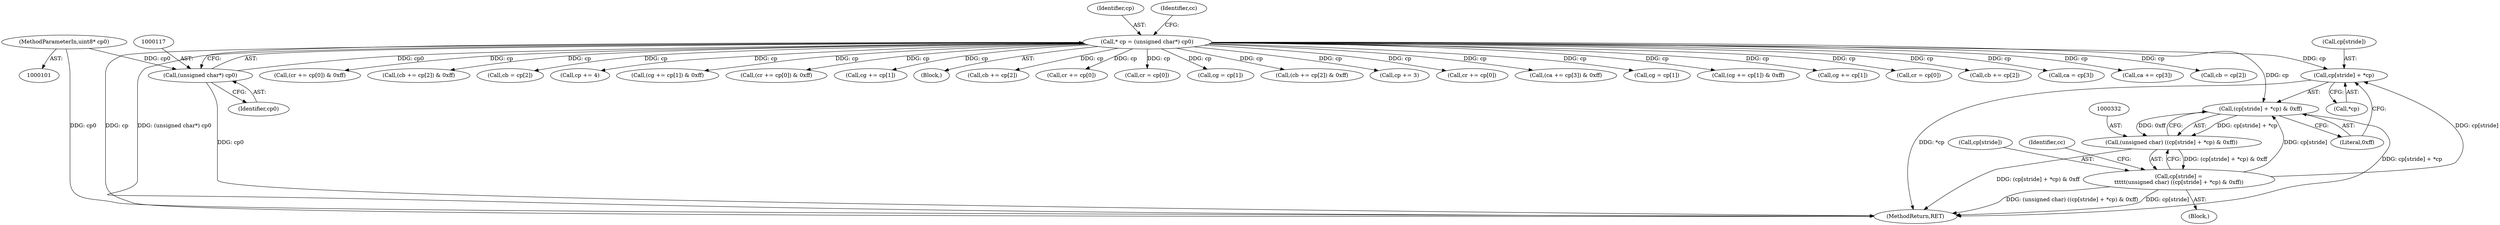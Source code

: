 digraph "0_libtiff_3ca657a8793dd011bf869695d72ad31c779c3cc1_7@pointer" {
"1000334" [label="(Call,cp[stride] + *cp)"];
"1000327" [label="(Call,cp[stride] =\n\t\t\t\t\t(unsigned char) ((cp[stride] + *cp) & 0xff))"];
"1000331" [label="(Call,(unsigned char) ((cp[stride] + *cp) & 0xff))"];
"1000333" [label="(Call,(cp[stride] + *cp) & 0xff)"];
"1000114" [label="(Call,* cp = (unsigned char*) cp0)"];
"1000116" [label="(Call,(unsigned char*) cp0)"];
"1000103" [label="(MethodParameterIn,uint8* cp0)"];
"1000349" [label="(MethodReturn,RET)"];
"1000180" [label="(Call,(cr += cp[0]) & 0xff)"];
"1000292" [label="(Call,(cb += cp[2]) & 0xff)"];
"1000334" [label="(Call,cp[stride] + *cp)"];
"1000331" [label="(Call,(unsigned char) ((cp[stride] + *cp) & 0xff))"];
"1000116" [label="(Call,(unsigned char*) cp0)"];
"1000158" [label="(Call,cb = cp[2])"];
"1000252" [label="(Call,cp += 4)"];
"1000335" [label="(Call,cp[stride])"];
"1000333" [label="(Call,(cp[stride] + *cp) & 0xff)"];
"1000114" [label="(Call,* cp = (unsigned char*) cp0)"];
"1000193" [label="(Call,(cg += cp[1]) & 0xff)"];
"1000266" [label="(Call,(cr += cp[0]) & 0xff)"];
"1000194" [label="(Call,cg += cp[1])"];
"1000340" [label="(Literal,0xff)"];
"1000105" [label="(Block,)"];
"1000207" [label="(Call,cb += cp[2])"];
"1000327" [label="(Call,cp[stride] =\n\t\t\t\t\t(unsigned char) ((cp[stride] + *cp) & 0xff))"];
"1000181" [label="(Call,cr += cp[0])"];
"1000226" [label="(Call,cr = cp[0])"];
"1000152" [label="(Call,cg = cp[1])"];
"1000206" [label="(Call,(cb += cp[2]) & 0xff)"];
"1000115" [label="(Identifier,cp)"];
"1000166" [label="(Call,cp += 3)"];
"1000328" [label="(Call,cp[stride])"];
"1000118" [label="(Identifier,cp0)"];
"1000267" [label="(Call,cr += cp[0])"];
"1000325" [label="(Block,)"];
"1000122" [label="(Identifier,cc)"];
"1000305" [label="(Call,(ca += cp[3]) & 0xff)"];
"1000342" [label="(Identifier,cc)"];
"1000232" [label="(Call,cg = cp[1])"];
"1000279" [label="(Call,(cg += cp[1]) & 0xff)"];
"1000280" [label="(Call,cg += cp[1])"];
"1000103" [label="(MethodParameterIn,uint8* cp0)"];
"1000338" [label="(Call,*cp)"];
"1000146" [label="(Call,cr = cp[0])"];
"1000293" [label="(Call,cb += cp[2])"];
"1000244" [label="(Call,ca = cp[3])"];
"1000306" [label="(Call,ca += cp[3])"];
"1000238" [label="(Call,cb = cp[2])"];
"1000334" -> "1000333"  [label="AST: "];
"1000334" -> "1000338"  [label="CFG: "];
"1000335" -> "1000334"  [label="AST: "];
"1000338" -> "1000334"  [label="AST: "];
"1000340" -> "1000334"  [label="CFG: "];
"1000334" -> "1000349"  [label="DDG: *cp"];
"1000327" -> "1000334"  [label="DDG: cp[stride]"];
"1000114" -> "1000334"  [label="DDG: cp"];
"1000327" -> "1000325"  [label="AST: "];
"1000327" -> "1000331"  [label="CFG: "];
"1000328" -> "1000327"  [label="AST: "];
"1000331" -> "1000327"  [label="AST: "];
"1000342" -> "1000327"  [label="CFG: "];
"1000327" -> "1000349"  [label="DDG: (unsigned char) ((cp[stride] + *cp) & 0xff)"];
"1000327" -> "1000349"  [label="DDG: cp[stride]"];
"1000331" -> "1000327"  [label="DDG: (cp[stride] + *cp) & 0xff"];
"1000327" -> "1000333"  [label="DDG: cp[stride]"];
"1000331" -> "1000333"  [label="CFG: "];
"1000332" -> "1000331"  [label="AST: "];
"1000333" -> "1000331"  [label="AST: "];
"1000331" -> "1000349"  [label="DDG: (cp[stride] + *cp) & 0xff"];
"1000333" -> "1000331"  [label="DDG: cp[stride] + *cp"];
"1000333" -> "1000331"  [label="DDG: 0xff"];
"1000333" -> "1000340"  [label="CFG: "];
"1000340" -> "1000333"  [label="AST: "];
"1000333" -> "1000349"  [label="DDG: cp[stride] + *cp"];
"1000114" -> "1000333"  [label="DDG: cp"];
"1000114" -> "1000105"  [label="AST: "];
"1000114" -> "1000116"  [label="CFG: "];
"1000115" -> "1000114"  [label="AST: "];
"1000116" -> "1000114"  [label="AST: "];
"1000122" -> "1000114"  [label="CFG: "];
"1000114" -> "1000349"  [label="DDG: cp"];
"1000114" -> "1000349"  [label="DDG: (unsigned char*) cp0"];
"1000116" -> "1000114"  [label="DDG: cp0"];
"1000114" -> "1000146"  [label="DDG: cp"];
"1000114" -> "1000152"  [label="DDG: cp"];
"1000114" -> "1000158"  [label="DDG: cp"];
"1000114" -> "1000166"  [label="DDG: cp"];
"1000114" -> "1000180"  [label="DDG: cp"];
"1000114" -> "1000181"  [label="DDG: cp"];
"1000114" -> "1000193"  [label="DDG: cp"];
"1000114" -> "1000194"  [label="DDG: cp"];
"1000114" -> "1000206"  [label="DDG: cp"];
"1000114" -> "1000207"  [label="DDG: cp"];
"1000114" -> "1000226"  [label="DDG: cp"];
"1000114" -> "1000232"  [label="DDG: cp"];
"1000114" -> "1000238"  [label="DDG: cp"];
"1000114" -> "1000244"  [label="DDG: cp"];
"1000114" -> "1000252"  [label="DDG: cp"];
"1000114" -> "1000266"  [label="DDG: cp"];
"1000114" -> "1000267"  [label="DDG: cp"];
"1000114" -> "1000279"  [label="DDG: cp"];
"1000114" -> "1000280"  [label="DDG: cp"];
"1000114" -> "1000292"  [label="DDG: cp"];
"1000114" -> "1000293"  [label="DDG: cp"];
"1000114" -> "1000305"  [label="DDG: cp"];
"1000114" -> "1000306"  [label="DDG: cp"];
"1000116" -> "1000118"  [label="CFG: "];
"1000117" -> "1000116"  [label="AST: "];
"1000118" -> "1000116"  [label="AST: "];
"1000116" -> "1000349"  [label="DDG: cp0"];
"1000103" -> "1000116"  [label="DDG: cp0"];
"1000103" -> "1000101"  [label="AST: "];
"1000103" -> "1000349"  [label="DDG: cp0"];
}
